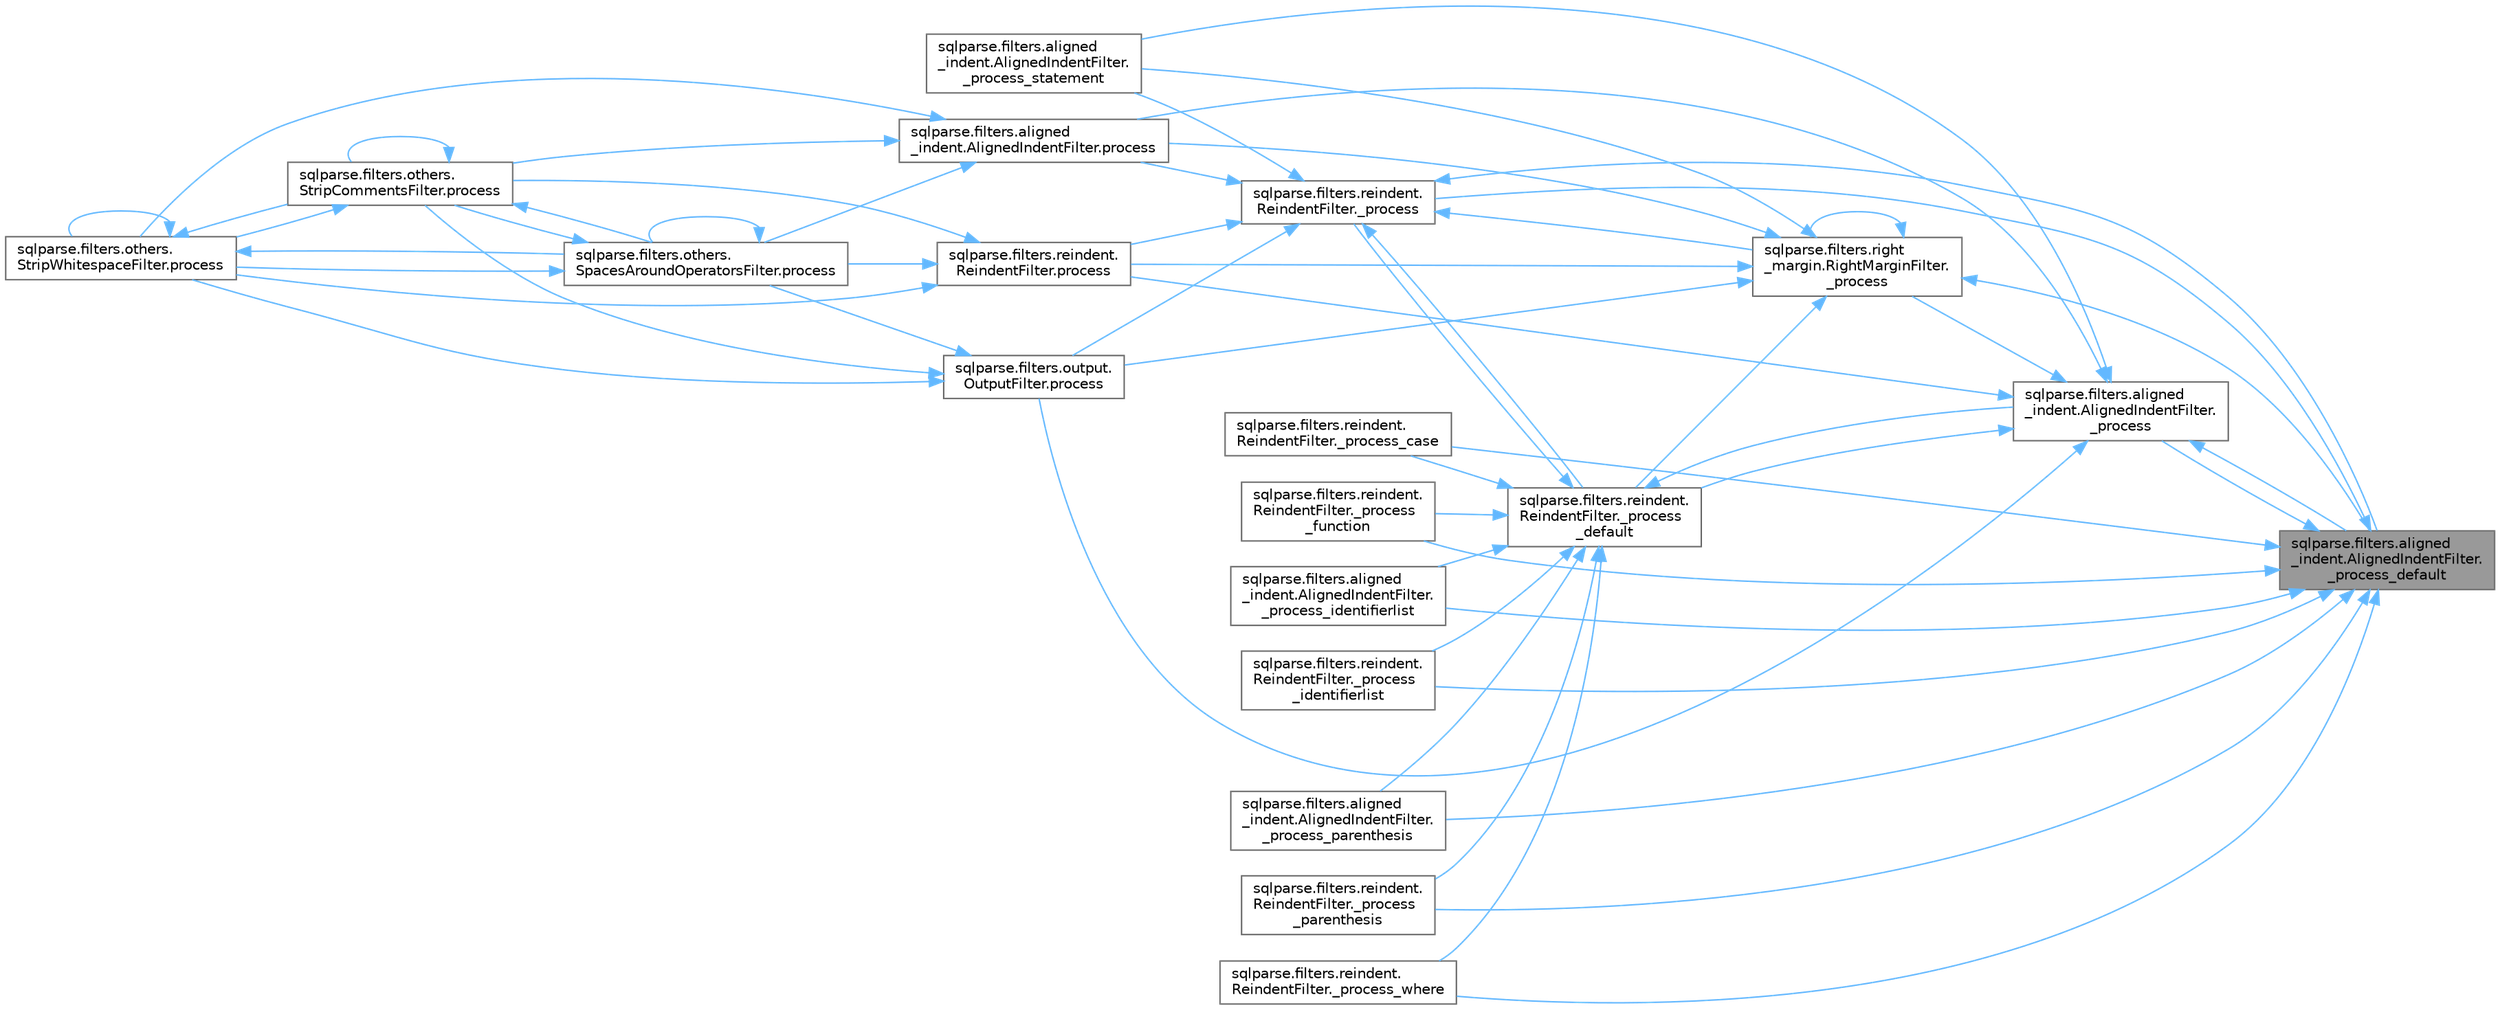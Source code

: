 digraph "sqlparse.filters.aligned_indent.AlignedIndentFilter._process_default"
{
 // LATEX_PDF_SIZE
  bgcolor="transparent";
  edge [fontname=Helvetica,fontsize=10,labelfontname=Helvetica,labelfontsize=10];
  node [fontname=Helvetica,fontsize=10,shape=box,height=0.2,width=0.4];
  rankdir="RL";
  Node1 [id="Node000001",label="sqlparse.filters.aligned\l_indent.AlignedIndentFilter.\l_process_default",height=0.2,width=0.4,color="gray40", fillcolor="grey60", style="filled", fontcolor="black",tooltip=" "];
  Node1 -> Node2 [id="edge1_Node000001_Node000002",dir="back",color="steelblue1",style="solid",tooltip=" "];
  Node2 [id="Node000002",label="sqlparse.filters.aligned\l_indent.AlignedIndentFilter.\l_process",height=0.2,width=0.4,color="grey40", fillcolor="white", style="filled",URL="$classsqlparse_1_1filters_1_1aligned__indent_1_1_aligned_indent_filter.html#ad998883fe7e7b68c6f4a789c37311b87",tooltip=" "];
  Node2 -> Node3 [id="edge2_Node000002_Node000003",dir="back",color="steelblue1",style="solid",tooltip=" "];
  Node3 [id="Node000003",label="sqlparse.filters.right\l_margin.RightMarginFilter.\l_process",height=0.2,width=0.4,color="grey40", fillcolor="white", style="filled",URL="$classsqlparse_1_1filters_1_1right__margin_1_1_right_margin_filter.html#a62b0707d94aff59b0fc1428eca96f6a9",tooltip=" "];
  Node3 -> Node3 [id="edge3_Node000003_Node000003",dir="back",color="steelblue1",style="solid",tooltip=" "];
  Node3 -> Node1 [id="edge4_Node000003_Node000001",dir="back",color="steelblue1",style="solid",tooltip=" "];
  Node3 -> Node4 [id="edge5_Node000003_Node000004",dir="back",color="steelblue1",style="solid",tooltip=" "];
  Node4 [id="Node000004",label="sqlparse.filters.reindent.\lReindentFilter._process\l_default",height=0.2,width=0.4,color="grey40", fillcolor="white", style="filled",URL="$classsqlparse_1_1filters_1_1reindent_1_1_reindent_filter.html#a1c1a3a8db38895a336e3e44c9ce4dc14",tooltip=" "];
  Node4 -> Node2 [id="edge6_Node000004_Node000002",dir="back",color="steelblue1",style="solid",tooltip=" "];
  Node4 -> Node5 [id="edge7_Node000004_Node000005",dir="back",color="steelblue1",style="solid",tooltip=" "];
  Node5 [id="Node000005",label="sqlparse.filters.reindent.\lReindentFilter._process",height=0.2,width=0.4,color="grey40", fillcolor="white", style="filled",URL="$classsqlparse_1_1filters_1_1reindent_1_1_reindent_filter.html#aa8d7cd3a887a74b15b60245754c2f0ad",tooltip=" "];
  Node5 -> Node3 [id="edge8_Node000005_Node000003",dir="back",color="steelblue1",style="solid",tooltip=" "];
  Node5 -> Node1 [id="edge9_Node000005_Node000001",dir="back",color="steelblue1",style="solid",tooltip=" "];
  Node5 -> Node4 [id="edge10_Node000005_Node000004",dir="back",color="steelblue1",style="solid",tooltip=" "];
  Node5 -> Node6 [id="edge11_Node000005_Node000006",dir="back",color="steelblue1",style="solid",tooltip=" "];
  Node6 [id="Node000006",label="sqlparse.filters.aligned\l_indent.AlignedIndentFilter.\l_process_statement",height=0.2,width=0.4,color="grey40", fillcolor="white", style="filled",URL="$classsqlparse_1_1filters_1_1aligned__indent_1_1_aligned_indent_filter.html#a0dc0e7f7d4e057c4840e8b0830e2e31e",tooltip=" "];
  Node5 -> Node7 [id="edge12_Node000005_Node000007",dir="back",color="steelblue1",style="solid",tooltip=" "];
  Node7 [id="Node000007",label="sqlparse.filters.aligned\l_indent.AlignedIndentFilter.process",height=0.2,width=0.4,color="grey40", fillcolor="white", style="filled",URL="$classsqlparse_1_1filters_1_1aligned__indent_1_1_aligned_indent_filter.html#a932c29e956eedefc82ac8c90ac4a46e0",tooltip=" "];
  Node7 -> Node8 [id="edge13_Node000007_Node000008",dir="back",color="steelblue1",style="solid",tooltip=" "];
  Node8 [id="Node000008",label="sqlparse.filters.others.\lSpacesAroundOperatorsFilter.process",height=0.2,width=0.4,color="grey40", fillcolor="white", style="filled",URL="$classsqlparse_1_1filters_1_1others_1_1_spaces_around_operators_filter.html#a1a4308bab3c941f190c9aa6fa6d99492",tooltip=" "];
  Node8 -> Node8 [id="edge14_Node000008_Node000008",dir="back",color="steelblue1",style="solid",tooltip=" "];
  Node8 -> Node9 [id="edge15_Node000008_Node000009",dir="back",color="steelblue1",style="solid",tooltip=" "];
  Node9 [id="Node000009",label="sqlparse.filters.others.\lStripCommentsFilter.process",height=0.2,width=0.4,color="grey40", fillcolor="white", style="filled",URL="$classsqlparse_1_1filters_1_1others_1_1_strip_comments_filter.html#a7aeeca5b82a1b2768af6be530fbbd448",tooltip=" "];
  Node9 -> Node8 [id="edge16_Node000009_Node000008",dir="back",color="steelblue1",style="solid",tooltip=" "];
  Node9 -> Node9 [id="edge17_Node000009_Node000009",dir="back",color="steelblue1",style="solid",tooltip=" "];
  Node9 -> Node10 [id="edge18_Node000009_Node000010",dir="back",color="steelblue1",style="solid",tooltip=" "];
  Node10 [id="Node000010",label="sqlparse.filters.others.\lStripWhitespaceFilter.process",height=0.2,width=0.4,color="grey40", fillcolor="white", style="filled",URL="$classsqlparse_1_1filters_1_1others_1_1_strip_whitespace_filter.html#a6a736c7dd56d1257bede1672a9e3302b",tooltip=" "];
  Node10 -> Node8 [id="edge19_Node000010_Node000008",dir="back",color="steelblue1",style="solid",tooltip=" "];
  Node10 -> Node9 [id="edge20_Node000010_Node000009",dir="back",color="steelblue1",style="solid",tooltip=" "];
  Node10 -> Node10 [id="edge21_Node000010_Node000010",dir="back",color="steelblue1",style="solid",tooltip=" "];
  Node8 -> Node10 [id="edge22_Node000008_Node000010",dir="back",color="steelblue1",style="solid",tooltip=" "];
  Node7 -> Node9 [id="edge23_Node000007_Node000009",dir="back",color="steelblue1",style="solid",tooltip=" "];
  Node7 -> Node10 [id="edge24_Node000007_Node000010",dir="back",color="steelblue1",style="solid",tooltip=" "];
  Node5 -> Node11 [id="edge25_Node000005_Node000011",dir="back",color="steelblue1",style="solid",tooltip=" "];
  Node11 [id="Node000011",label="sqlparse.filters.output.\lOutputFilter.process",height=0.2,width=0.4,color="grey40", fillcolor="white", style="filled",URL="$classsqlparse_1_1filters_1_1output_1_1_output_filter.html#a3a3811380b4736898bf22188c02ac442",tooltip=" "];
  Node11 -> Node8 [id="edge26_Node000011_Node000008",dir="back",color="steelblue1",style="solid",tooltip=" "];
  Node11 -> Node9 [id="edge27_Node000011_Node000009",dir="back",color="steelblue1",style="solid",tooltip=" "];
  Node11 -> Node10 [id="edge28_Node000011_Node000010",dir="back",color="steelblue1",style="solid",tooltip=" "];
  Node5 -> Node12 [id="edge29_Node000005_Node000012",dir="back",color="steelblue1",style="solid",tooltip=" "];
  Node12 [id="Node000012",label="sqlparse.filters.reindent.\lReindentFilter.process",height=0.2,width=0.4,color="grey40", fillcolor="white", style="filled",URL="$classsqlparse_1_1filters_1_1reindent_1_1_reindent_filter.html#aee98c0fb7d6a3052e6c3c837f706830e",tooltip=" "];
  Node12 -> Node8 [id="edge30_Node000012_Node000008",dir="back",color="steelblue1",style="solid",tooltip=" "];
  Node12 -> Node9 [id="edge31_Node000012_Node000009",dir="back",color="steelblue1",style="solid",tooltip=" "];
  Node12 -> Node10 [id="edge32_Node000012_Node000010",dir="back",color="steelblue1",style="solid",tooltip=" "];
  Node4 -> Node13 [id="edge33_Node000004_Node000013",dir="back",color="steelblue1",style="solid",tooltip=" "];
  Node13 [id="Node000013",label="sqlparse.filters.reindent.\lReindentFilter._process_case",height=0.2,width=0.4,color="grey40", fillcolor="white", style="filled",URL="$classsqlparse_1_1filters_1_1reindent_1_1_reindent_filter.html#aa388d01e64872b26a75ecd643e04756d",tooltip=" "];
  Node4 -> Node14 [id="edge34_Node000004_Node000014",dir="back",color="steelblue1",style="solid",tooltip=" "];
  Node14 [id="Node000014",label="sqlparse.filters.reindent.\lReindentFilter._process\l_function",height=0.2,width=0.4,color="grey40", fillcolor="white", style="filled",URL="$classsqlparse_1_1filters_1_1reindent_1_1_reindent_filter.html#a4743aabf7578671b08c44758a79221a1",tooltip=" "];
  Node4 -> Node15 [id="edge35_Node000004_Node000015",dir="back",color="steelblue1",style="solid",tooltip=" "];
  Node15 [id="Node000015",label="sqlparse.filters.aligned\l_indent.AlignedIndentFilter.\l_process_identifierlist",height=0.2,width=0.4,color="grey40", fillcolor="white", style="filled",URL="$classsqlparse_1_1filters_1_1aligned__indent_1_1_aligned_indent_filter.html#abcb7771d6ec4e8b27547d32b6ed5a464",tooltip=" "];
  Node4 -> Node16 [id="edge36_Node000004_Node000016",dir="back",color="steelblue1",style="solid",tooltip=" "];
  Node16 [id="Node000016",label="sqlparse.filters.reindent.\lReindentFilter._process\l_identifierlist",height=0.2,width=0.4,color="grey40", fillcolor="white", style="filled",URL="$classsqlparse_1_1filters_1_1reindent_1_1_reindent_filter.html#a78569a89684b032ab25014f95ec08ca6",tooltip=" "];
  Node4 -> Node17 [id="edge37_Node000004_Node000017",dir="back",color="steelblue1",style="solid",tooltip=" "];
  Node17 [id="Node000017",label="sqlparse.filters.aligned\l_indent.AlignedIndentFilter.\l_process_parenthesis",height=0.2,width=0.4,color="grey40", fillcolor="white", style="filled",URL="$classsqlparse_1_1filters_1_1aligned__indent_1_1_aligned_indent_filter.html#a6434c8b95516841ceaa94618c9633ba8",tooltip=" "];
  Node4 -> Node18 [id="edge38_Node000004_Node000018",dir="back",color="steelblue1",style="solid",tooltip=" "];
  Node18 [id="Node000018",label="sqlparse.filters.reindent.\lReindentFilter._process\l_parenthesis",height=0.2,width=0.4,color="grey40", fillcolor="white", style="filled",URL="$classsqlparse_1_1filters_1_1reindent_1_1_reindent_filter.html#a9d47731036de8918efc549068ebb75c8",tooltip=" "];
  Node4 -> Node19 [id="edge39_Node000004_Node000019",dir="back",color="steelblue1",style="solid",tooltip=" "];
  Node19 [id="Node000019",label="sqlparse.filters.reindent.\lReindentFilter._process_where",height=0.2,width=0.4,color="grey40", fillcolor="white", style="filled",URL="$classsqlparse_1_1filters_1_1reindent_1_1_reindent_filter.html#a3c457b0c21ece405ff6e543b59dfc8a7",tooltip=" "];
  Node3 -> Node6 [id="edge40_Node000003_Node000006",dir="back",color="steelblue1",style="solid",tooltip=" "];
  Node3 -> Node7 [id="edge41_Node000003_Node000007",dir="back",color="steelblue1",style="solid",tooltip=" "];
  Node3 -> Node11 [id="edge42_Node000003_Node000011",dir="back",color="steelblue1",style="solid",tooltip=" "];
  Node3 -> Node12 [id="edge43_Node000003_Node000012",dir="back",color="steelblue1",style="solid",tooltip=" "];
  Node2 -> Node1 [id="edge44_Node000002_Node000001",dir="back",color="steelblue1",style="solid",tooltip=" "];
  Node2 -> Node4 [id="edge45_Node000002_Node000004",dir="back",color="steelblue1",style="solid",tooltip=" "];
  Node2 -> Node6 [id="edge46_Node000002_Node000006",dir="back",color="steelblue1",style="solid",tooltip=" "];
  Node2 -> Node7 [id="edge47_Node000002_Node000007",dir="back",color="steelblue1",style="solid",tooltip=" "];
  Node2 -> Node11 [id="edge48_Node000002_Node000011",dir="back",color="steelblue1",style="solid",tooltip=" "];
  Node2 -> Node12 [id="edge49_Node000002_Node000012",dir="back",color="steelblue1",style="solid",tooltip=" "];
  Node1 -> Node5 [id="edge50_Node000001_Node000005",dir="back",color="steelblue1",style="solid",tooltip=" "];
  Node1 -> Node13 [id="edge51_Node000001_Node000013",dir="back",color="steelblue1",style="solid",tooltip=" "];
  Node1 -> Node14 [id="edge52_Node000001_Node000014",dir="back",color="steelblue1",style="solid",tooltip=" "];
  Node1 -> Node15 [id="edge53_Node000001_Node000015",dir="back",color="steelblue1",style="solid",tooltip=" "];
  Node1 -> Node16 [id="edge54_Node000001_Node000016",dir="back",color="steelblue1",style="solid",tooltip=" "];
  Node1 -> Node17 [id="edge55_Node000001_Node000017",dir="back",color="steelblue1",style="solid",tooltip=" "];
  Node1 -> Node18 [id="edge56_Node000001_Node000018",dir="back",color="steelblue1",style="solid",tooltip=" "];
  Node1 -> Node19 [id="edge57_Node000001_Node000019",dir="back",color="steelblue1",style="solid",tooltip=" "];
}

